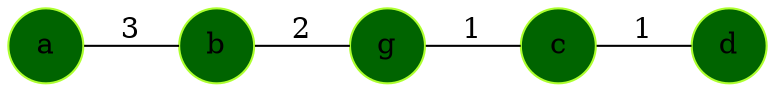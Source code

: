 digraph List {
rankdir=LR;node [shape = circle, color=greenyellow , style=filled, fillcolor=darkgreen];Nodea[label="a"]
Nodeb[label="b"]
Nodeg[label="g"]
Nodec[label="c"]
Noded[label="d"]

Nodea->Nodeb [arrowhead=none label=3];
Nodeb->Nodeg [arrowhead=none label=2];
Nodeg->Nodec [arrowhead=none label=1];
Nodec->Noded [arrowhead=none label=1];

}